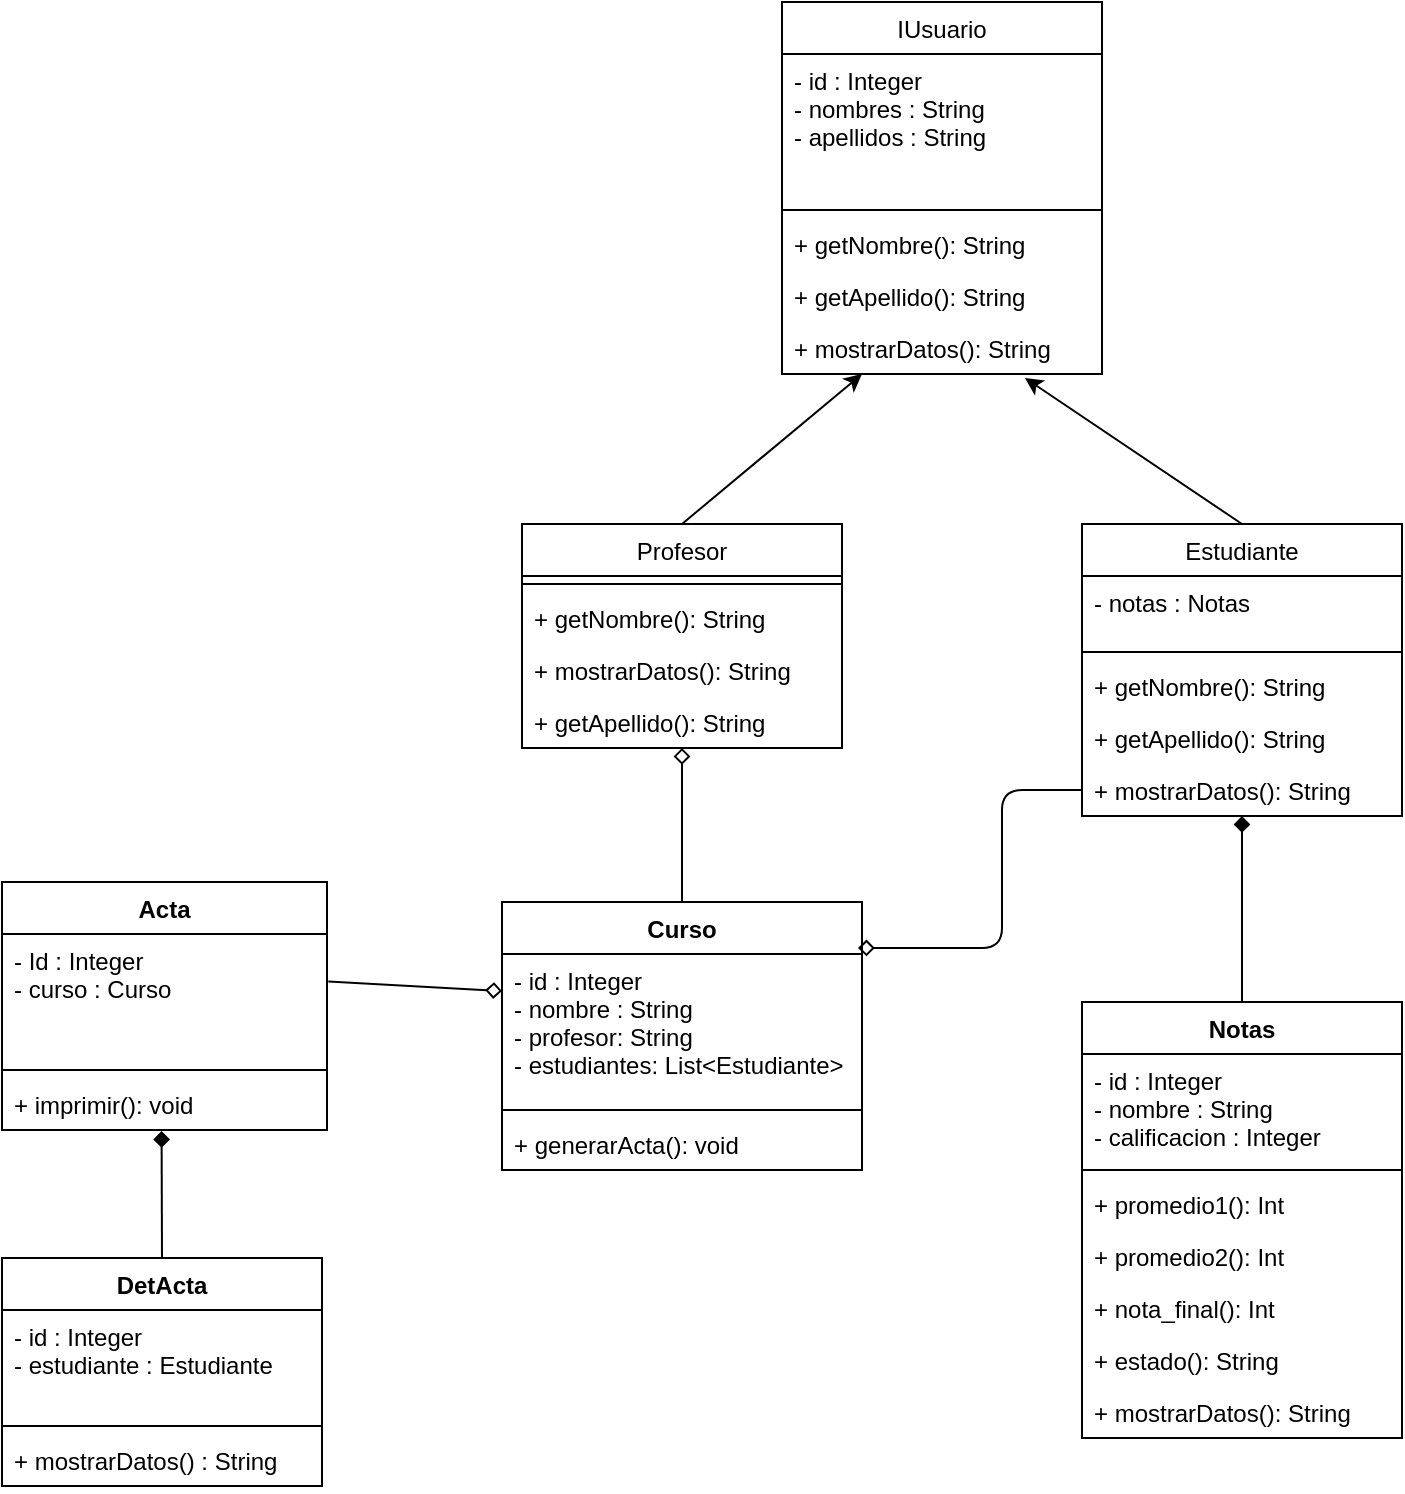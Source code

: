 <mxfile>
    <diagram id="Mpz7gj3J5FAKPpdBNQGz" name="Page-1">
        <mxGraphModel dx="625" dy="467" grid="1" gridSize="10" guides="1" tooltips="1" connect="1" arrows="1" fold="1" page="1" pageScale="1" pageWidth="850" pageHeight="1100" math="0" shadow="0">
            <root>
                <mxCell id="0"/>
                <mxCell id="1" parent="0"/>
                <mxCell id="19" value="IUsuario" style="swimlane;fontStyle=0;align=center;verticalAlign=top;childLayout=stackLayout;horizontal=1;startSize=26;horizontalStack=0;resizeParent=1;resizeParentMax=0;resizeLast=0;collapsible=1;marginBottom=0;" parent="1" vertex="1">
                    <mxGeometry x="450" y="100" width="160" height="186" as="geometry"/>
                </mxCell>
                <mxCell id="20" value="- id : Integer&#10;- nombres : String&#10;- apellidos : String" style="text;strokeColor=none;fillColor=none;align=left;verticalAlign=top;spacingLeft=4;spacingRight=4;overflow=hidden;rotatable=0;points=[[0,0.5],[1,0.5]];portConstraint=eastwest;" parent="19" vertex="1">
                    <mxGeometry y="26" width="160" height="74" as="geometry"/>
                </mxCell>
                <mxCell id="21" value="" style="line;strokeWidth=1;fillColor=none;align=left;verticalAlign=middle;spacingTop=-1;spacingLeft=3;spacingRight=3;rotatable=0;labelPosition=right;points=[];portConstraint=eastwest;strokeColor=inherit;" parent="19" vertex="1">
                    <mxGeometry y="100" width="160" height="8" as="geometry"/>
                </mxCell>
                <mxCell id="22" value="+ getNombre(): String" style="text;strokeColor=none;fillColor=none;align=left;verticalAlign=top;spacingLeft=4;spacingRight=4;overflow=hidden;rotatable=0;points=[[0,0.5],[1,0.5]];portConstraint=eastwest;" parent="19" vertex="1">
                    <mxGeometry y="108" width="160" height="26" as="geometry"/>
                </mxCell>
                <mxCell id="54" value="+ getApellido(): String" style="text;strokeColor=none;fillColor=none;align=left;verticalAlign=top;spacingLeft=4;spacingRight=4;overflow=hidden;rotatable=0;points=[[0,0.5],[1,0.5]];portConstraint=eastwest;" parent="19" vertex="1">
                    <mxGeometry y="134" width="160" height="26" as="geometry"/>
                </mxCell>
                <mxCell id="56" value="+ mostrarDatos(): String" style="text;strokeColor=none;fillColor=none;align=left;verticalAlign=top;spacingLeft=4;spacingRight=4;overflow=hidden;rotatable=0;points=[[0,0.5],[1,0.5]];portConstraint=eastwest;" parent="19" vertex="1">
                    <mxGeometry y="160" width="160" height="26" as="geometry"/>
                </mxCell>
                <mxCell id="S366DDgQKdQxfufuKKNa-80" style="edgeStyle=none;html=1;entryX=1.004;entryY=0.371;entryDx=0;entryDy=0;startArrow=diamond;startFill=0;endArrow=none;endFill=0;entryPerimeter=0;exitX=0;exitY=0.25;exitDx=0;exitDy=0;exitPerimeter=0;" parent="1" source="S366DDgQKdQxfufuKKNa-68" target="S366DDgQKdQxfufuKKNa-60" edge="1">
                    <mxGeometry relative="1" as="geometry">
                        <mxPoint x="320" y="521" as="sourcePoint"/>
                        <mxPoint x="222.663" y="521.4" as="targetPoint"/>
                    </mxGeometry>
                </mxCell>
                <mxCell id="S366DDgQKdQxfufuKKNa-83" style="edgeStyle=none;html=1;exitX=0.5;exitY=0;exitDx=0;exitDy=0;entryX=0.25;entryY=1;entryDx=0;entryDy=0;startArrow=none;startFill=0;endArrow=classic;endFill=1;" parent="1" source="23" target="19" edge="1">
                    <mxGeometry relative="1" as="geometry"/>
                </mxCell>
                <mxCell id="23" value="Profesor" style="swimlane;fontStyle=0;align=center;verticalAlign=top;childLayout=stackLayout;horizontal=1;startSize=26;horizontalStack=0;resizeParent=1;resizeParentMax=0;resizeLast=0;collapsible=1;marginBottom=0;" parent="1" vertex="1">
                    <mxGeometry x="320" y="361" width="160" height="112" as="geometry"/>
                </mxCell>
                <mxCell id="25" value="" style="line;strokeWidth=1;fillColor=none;align=left;verticalAlign=middle;spacingTop=-1;spacingLeft=3;spacingRight=3;rotatable=0;labelPosition=right;points=[];portConstraint=eastwest;strokeColor=inherit;" parent="23" vertex="1">
                    <mxGeometry y="26" width="160" height="8" as="geometry"/>
                </mxCell>
                <mxCell id="57" value="+ getNombre(): String" style="text;strokeColor=none;fillColor=none;align=left;verticalAlign=top;spacingLeft=4;spacingRight=4;overflow=hidden;rotatable=0;points=[[0,0.5],[1,0.5]];portConstraint=eastwest;" parent="23" vertex="1">
                    <mxGeometry y="34" width="160" height="26" as="geometry"/>
                </mxCell>
                <mxCell id="59" value="+ mostrarDatos(): String" style="text;strokeColor=none;fillColor=none;align=left;verticalAlign=top;spacingLeft=4;spacingRight=4;overflow=hidden;rotatable=0;points=[[0,0.5],[1,0.5]];portConstraint=eastwest;" parent="23" vertex="1">
                    <mxGeometry y="60" width="160" height="26" as="geometry"/>
                </mxCell>
                <mxCell id="58" value="+ getApellido(): String" style="text;strokeColor=none;fillColor=none;align=left;verticalAlign=top;spacingLeft=4;spacingRight=4;overflow=hidden;rotatable=0;points=[[0,0.5],[1,0.5]];portConstraint=eastwest;" parent="23" vertex="1">
                    <mxGeometry y="86" width="160" height="26" as="geometry"/>
                </mxCell>
                <mxCell id="S366DDgQKdQxfufuKKNa-84" style="edgeStyle=none;html=1;exitX=0.5;exitY=0;exitDx=0;exitDy=0;entryX=0.759;entryY=1.075;entryDx=0;entryDy=0;entryPerimeter=0;startArrow=none;startFill=0;endArrow=classic;endFill=1;" parent="1" source="27" target="56" edge="1">
                    <mxGeometry relative="1" as="geometry"/>
                </mxCell>
                <mxCell id="27" value="Estudiante" style="swimlane;fontStyle=0;align=center;verticalAlign=top;childLayout=stackLayout;horizontal=1;startSize=26;horizontalStack=0;resizeParent=1;resizeParentMax=0;resizeLast=0;collapsible=1;marginBottom=0;" parent="1" vertex="1">
                    <mxGeometry x="600" y="361" width="160" height="146" as="geometry"/>
                </mxCell>
                <mxCell id="S366DDgQKdQxfufuKKNa-53" value="- notas : Notas" style="text;strokeColor=none;fillColor=none;align=left;verticalAlign=top;spacingLeft=4;spacingRight=4;overflow=hidden;rotatable=0;points=[[0,0.5],[1,0.5]];portConstraint=eastwest;" parent="27" vertex="1">
                    <mxGeometry y="26" width="160" height="34" as="geometry"/>
                </mxCell>
                <mxCell id="29" value="" style="line;strokeWidth=1;fillColor=none;align=left;verticalAlign=middle;spacingTop=-1;spacingLeft=3;spacingRight=3;rotatable=0;labelPosition=right;points=[];portConstraint=eastwest;strokeColor=inherit;" parent="27" vertex="1">
                    <mxGeometry y="60" width="160" height="8" as="geometry"/>
                </mxCell>
                <mxCell id="60" value="+ getNombre(): String" style="text;strokeColor=none;fillColor=none;align=left;verticalAlign=top;spacingLeft=4;spacingRight=4;overflow=hidden;rotatable=0;points=[[0,0.5],[1,0.5]];portConstraint=eastwest;" parent="27" vertex="1">
                    <mxGeometry y="68" width="160" height="26" as="geometry"/>
                </mxCell>
                <mxCell id="61" value="+ getApellido(): String" style="text;strokeColor=none;fillColor=none;align=left;verticalAlign=top;spacingLeft=4;spacingRight=4;overflow=hidden;rotatable=0;points=[[0,0.5],[1,0.5]];portConstraint=eastwest;" parent="27" vertex="1">
                    <mxGeometry y="94" width="160" height="26" as="geometry"/>
                </mxCell>
                <mxCell id="62" value="+ mostrarDatos(): String" style="text;strokeColor=none;fillColor=none;align=left;verticalAlign=top;spacingLeft=4;spacingRight=4;overflow=hidden;rotatable=0;points=[[0,0.5],[1,0.5]];portConstraint=eastwest;" parent="27" vertex="1">
                    <mxGeometry y="120" width="160" height="26" as="geometry"/>
                </mxCell>
                <mxCell id="69" style="edgeStyle=none;html=1;exitX=0.5;exitY=0;exitDx=0;exitDy=0;endArrow=diamond;endFill=1;" edge="1" parent="1" source="43" target="62">
                    <mxGeometry relative="1" as="geometry"/>
                </mxCell>
                <mxCell id="43" value="Notas" style="swimlane;fontStyle=1;align=center;verticalAlign=top;childLayout=stackLayout;horizontal=1;startSize=26;horizontalStack=0;resizeParent=1;resizeParentMax=0;resizeLast=0;collapsible=1;marginBottom=0;" parent="1" vertex="1">
                    <mxGeometry x="600" y="600" width="160" height="218" as="geometry"/>
                </mxCell>
                <mxCell id="44" value="- id : Integer&#10;- nombre : String&#10;- calificacion : Integer" style="text;strokeColor=none;fillColor=none;align=left;verticalAlign=top;spacingLeft=4;spacingRight=4;overflow=hidden;rotatable=0;points=[[0,0.5],[1,0.5]];portConstraint=eastwest;" parent="43" vertex="1">
                    <mxGeometry y="26" width="160" height="54" as="geometry"/>
                </mxCell>
                <mxCell id="45" value="" style="line;strokeWidth=1;fillColor=none;align=left;verticalAlign=middle;spacingTop=-1;spacingLeft=3;spacingRight=3;rotatable=0;labelPosition=right;points=[];portConstraint=eastwest;strokeColor=inherit;" parent="43" vertex="1">
                    <mxGeometry y="80" width="160" height="8" as="geometry"/>
                </mxCell>
                <mxCell id="46" value="+ promedio1(): Int" style="text;strokeColor=none;fillColor=none;align=left;verticalAlign=top;spacingLeft=4;spacingRight=4;overflow=hidden;rotatable=0;points=[[0,0.5],[1,0.5]];portConstraint=eastwest;" parent="43" vertex="1">
                    <mxGeometry y="88" width="160" height="26" as="geometry"/>
                </mxCell>
                <mxCell id="63" value="+ promedio2(): Int" style="text;strokeColor=none;fillColor=none;align=left;verticalAlign=top;spacingLeft=4;spacingRight=4;overflow=hidden;rotatable=0;points=[[0,0.5],[1,0.5]];portConstraint=eastwest;" parent="43" vertex="1">
                    <mxGeometry y="114" width="160" height="26" as="geometry"/>
                </mxCell>
                <mxCell id="64" value="+ nota_final(): Int" style="text;strokeColor=none;fillColor=none;align=left;verticalAlign=top;spacingLeft=4;spacingRight=4;overflow=hidden;rotatable=0;points=[[0,0.5],[1,0.5]];portConstraint=eastwest;" parent="43" vertex="1">
                    <mxGeometry y="140" width="160" height="26" as="geometry"/>
                </mxCell>
                <mxCell id="65" value="+ estado(): String" style="text;strokeColor=none;fillColor=none;align=left;verticalAlign=top;spacingLeft=4;spacingRight=4;overflow=hidden;rotatable=0;points=[[0,0.5],[1,0.5]];portConstraint=eastwest;" parent="43" vertex="1">
                    <mxGeometry y="166" width="160" height="26" as="geometry"/>
                </mxCell>
                <mxCell id="66" value="+ mostrarDatos(): String" style="text;strokeColor=none;fillColor=none;align=left;verticalAlign=top;spacingLeft=4;spacingRight=4;overflow=hidden;rotatable=0;points=[[0,0.5],[1,0.5]];portConstraint=eastwest;" parent="43" vertex="1">
                    <mxGeometry y="192" width="160" height="26" as="geometry"/>
                </mxCell>
                <mxCell id="S366DDgQKdQxfufuKKNa-79" style="edgeStyle=none;html=1;exitX=0.5;exitY=0;exitDx=0;exitDy=0;entryX=0.491;entryY=1.019;entryDx=0;entryDy=0;entryPerimeter=0;startArrow=none;startFill=0;endArrow=diamond;endFill=1;" parent="1" source="S366DDgQKdQxfufuKKNa-54" target="S366DDgQKdQxfufuKKNa-62" edge="1">
                    <mxGeometry relative="1" as="geometry"/>
                </mxCell>
                <mxCell id="S366DDgQKdQxfufuKKNa-54" value="DetActa" style="swimlane;fontStyle=1;align=center;verticalAlign=top;childLayout=stackLayout;horizontal=1;startSize=26;horizontalStack=0;resizeParent=1;resizeParentMax=0;resizeLast=0;collapsible=1;marginBottom=0;" parent="1" vertex="1">
                    <mxGeometry x="60" y="728" width="160" height="114" as="geometry"/>
                </mxCell>
                <mxCell id="S366DDgQKdQxfufuKKNa-55" value="- id : Integer&#10;- estudiante : Estudiante" style="text;strokeColor=none;fillColor=none;align=left;verticalAlign=top;spacingLeft=4;spacingRight=4;overflow=hidden;rotatable=0;points=[[0,0.5],[1,0.5]];portConstraint=eastwest;" parent="S366DDgQKdQxfufuKKNa-54" vertex="1">
                    <mxGeometry y="26" width="160" height="54" as="geometry"/>
                </mxCell>
                <mxCell id="S366DDgQKdQxfufuKKNa-56" value="" style="line;strokeWidth=1;fillColor=none;align=left;verticalAlign=middle;spacingTop=-1;spacingLeft=3;spacingRight=3;rotatable=0;labelPosition=right;points=[];portConstraint=eastwest;strokeColor=inherit;" parent="S366DDgQKdQxfufuKKNa-54" vertex="1">
                    <mxGeometry y="80" width="160" height="8" as="geometry"/>
                </mxCell>
                <mxCell id="S366DDgQKdQxfufuKKNa-57" value="+ mostrarDatos() : String" style="text;strokeColor=none;fillColor=none;align=left;verticalAlign=top;spacingLeft=4;spacingRight=4;overflow=hidden;rotatable=0;points=[[0,0.5],[1,0.5]];portConstraint=eastwest;" parent="S366DDgQKdQxfufuKKNa-54" vertex="1">
                    <mxGeometry y="88" width="160" height="26" as="geometry"/>
                </mxCell>
                <mxCell id="S366DDgQKdQxfufuKKNa-59" value="Acta" style="swimlane;fontStyle=1;align=center;verticalAlign=top;childLayout=stackLayout;horizontal=1;startSize=26;horizontalStack=0;resizeParent=1;resizeParentMax=0;resizeLast=0;collapsible=1;marginBottom=0;" parent="1" vertex="1">
                    <mxGeometry x="60" y="540" width="162.5" height="124" as="geometry"/>
                </mxCell>
                <mxCell id="S366DDgQKdQxfufuKKNa-60" value="- Id : Integer&#10;- curso : Curso" style="text;strokeColor=none;fillColor=none;align=left;verticalAlign=top;spacingLeft=4;spacingRight=4;overflow=hidden;rotatable=0;points=[[0,0.5],[1,0.5]];portConstraint=eastwest;" parent="S366DDgQKdQxfufuKKNa-59" vertex="1">
                    <mxGeometry y="26" width="162.5" height="64" as="geometry"/>
                </mxCell>
                <mxCell id="S366DDgQKdQxfufuKKNa-61" value="" style="line;strokeWidth=1;fillColor=none;align=left;verticalAlign=middle;spacingTop=-1;spacingLeft=3;spacingRight=3;rotatable=0;labelPosition=right;points=[];portConstraint=eastwest;strokeColor=inherit;" parent="S366DDgQKdQxfufuKKNa-59" vertex="1">
                    <mxGeometry y="90" width="162.5" height="8" as="geometry"/>
                </mxCell>
                <mxCell id="S366DDgQKdQxfufuKKNa-62" value="+ imprimir(): void" style="text;strokeColor=none;fillColor=none;align=left;verticalAlign=top;spacingLeft=4;spacingRight=4;overflow=hidden;rotatable=0;points=[[0,0.5],[1,0.5]];portConstraint=eastwest;" parent="S366DDgQKdQxfufuKKNa-59" vertex="1">
                    <mxGeometry y="98" width="162.5" height="26" as="geometry"/>
                </mxCell>
                <mxCell id="S366DDgQKdQxfufuKKNa-67" value="Curso" style="swimlane;fontStyle=1;align=center;verticalAlign=top;childLayout=stackLayout;horizontal=1;startSize=26;horizontalStack=0;resizeParent=1;resizeParentMax=0;resizeLast=0;collapsible=1;marginBottom=0;" parent="1" vertex="1">
                    <mxGeometry x="310" y="550" width="180" height="134" as="geometry"/>
                </mxCell>
                <mxCell id="S366DDgQKdQxfufuKKNa-68" value="- id : Integer&#10;- nombre : String&#10;- profesor: String&#10;- estudiantes: List&lt;Estudiante&gt;" style="text;strokeColor=none;fillColor=none;align=left;verticalAlign=top;spacingLeft=4;spacingRight=4;overflow=hidden;rotatable=0;points=[[0,0.5],[1,0.5]];portConstraint=eastwest;" parent="S366DDgQKdQxfufuKKNa-67" vertex="1">
                    <mxGeometry y="26" width="180" height="74" as="geometry"/>
                </mxCell>
                <mxCell id="S366DDgQKdQxfufuKKNa-69" value="" style="line;strokeWidth=1;fillColor=none;align=left;verticalAlign=middle;spacingTop=-1;spacingLeft=3;spacingRight=3;rotatable=0;labelPosition=right;points=[];portConstraint=eastwest;strokeColor=inherit;" parent="S366DDgQKdQxfufuKKNa-67" vertex="1">
                    <mxGeometry y="100" width="180" height="8" as="geometry"/>
                </mxCell>
                <mxCell id="S366DDgQKdQxfufuKKNa-70" value="+ generarActa(): void" style="text;strokeColor=none;fillColor=none;align=left;verticalAlign=top;spacingLeft=4;spacingRight=4;overflow=hidden;rotatable=0;points=[[0,0.5],[1,0.5]];portConstraint=eastwest;" parent="S366DDgQKdQxfufuKKNa-67" vertex="1">
                    <mxGeometry y="108" width="180" height="26" as="geometry"/>
                </mxCell>
                <mxCell id="52" style="edgeStyle=none;html=1;exitX=0.5;exitY=1;exitDx=0;exitDy=0;startArrow=diamond;startFill=0;endArrow=none;endFill=0;entryX=0.5;entryY=0;entryDx=0;entryDy=0;" parent="1" source="23" target="S366DDgQKdQxfufuKKNa-67" edge="1">
                    <mxGeometry relative="1" as="geometry">
                        <mxPoint x="400.16" y="404.416" as="sourcePoint"/>
                        <mxPoint x="400" y="440" as="targetPoint"/>
                    </mxGeometry>
                </mxCell>
                <mxCell id="70" style="edgeStyle=none;html=1;exitX=0;exitY=0.5;exitDx=0;exitDy=0;entryX=0.989;entryY=-0.041;entryDx=0;entryDy=0;entryPerimeter=0;endArrow=diamond;endFill=0;" edge="1" parent="1" source="62" target="S366DDgQKdQxfufuKKNa-68">
                    <mxGeometry relative="1" as="geometry">
                        <Array as="points">
                            <mxPoint x="560" y="494"/>
                            <mxPoint x="560" y="573"/>
                        </Array>
                    </mxGeometry>
                </mxCell>
            </root>
        </mxGraphModel>
    </diagram>
</mxfile>